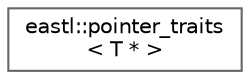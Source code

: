 digraph "类继承关系图"
{
 // LATEX_PDF_SIZE
  bgcolor="transparent";
  edge [fontname=Helvetica,fontsize=10,labelfontname=Helvetica,labelfontsize=10];
  node [fontname=Helvetica,fontsize=10,shape=box,height=0.2,width=0.4];
  rankdir="LR";
  Node0 [id="Node000000",label="eastl::pointer_traits\l\< T * \>",height=0.2,width=0.4,color="grey40", fillcolor="white", style="filled",URL="$structeastl_1_1pointer__traits_3_01_t_01_5_01_4.html",tooltip=" "];
}
